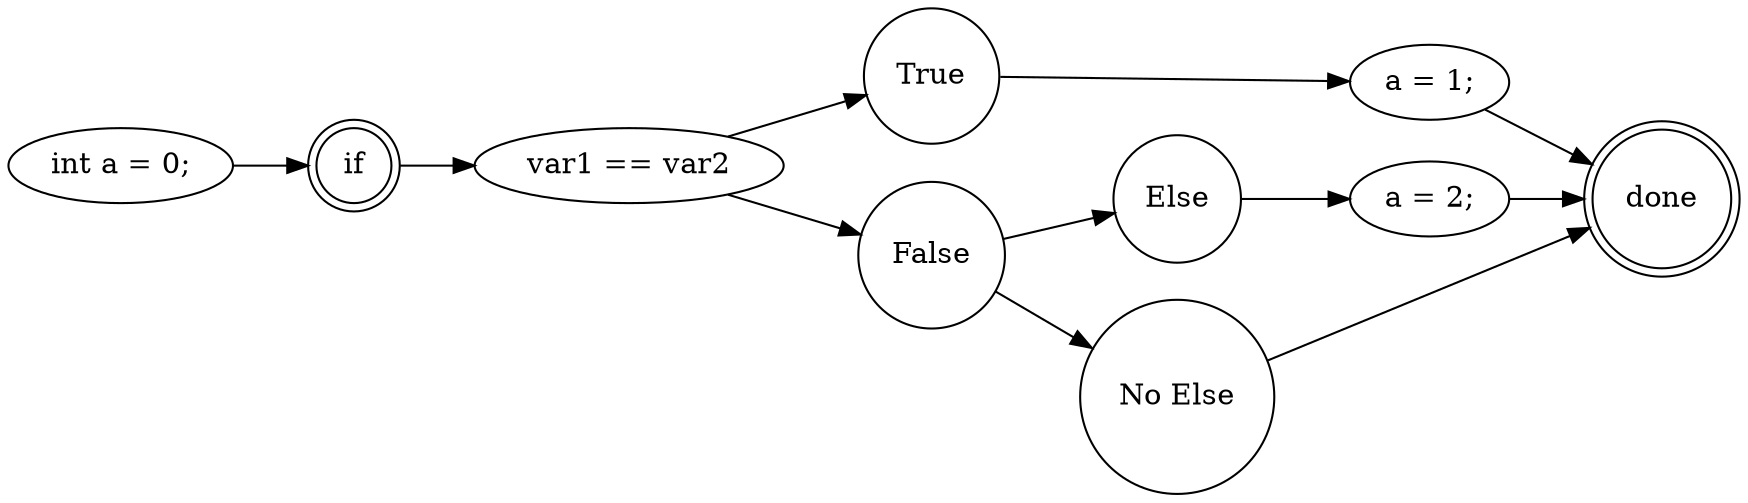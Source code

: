 digraph ifflow {
// Created by Levi Schuck
	rankdir=LR;
	prev[label="int a = 0;"];
	cond[label="var1 == var2"];
	subgraph {
		rank=same;
		trueexp [label="a = 1;"];
		falseexp [label="a = 2;"]
	}
	node [shape=circle];
	subgraph {
		rank=same;
		if [shape=doublecircle];
	}
	subgraph {
		rank=same;
		true[label="True"];
		false[label="False"];
	}
	subgraph {
		rank=same;
		else [label="Else"];
		noelse [label="No Else"];
	}
	done [shape=doublecircle];
	prev -> if;

	
	if -> cond;
	cond -> true;
	cond -> false;
	false -> else;
	false -> noelse;
	noelse -> done;
	true -> trueexp;
	else -> falseexp;
	trueexp -> done;
	falseexp -> done;
}